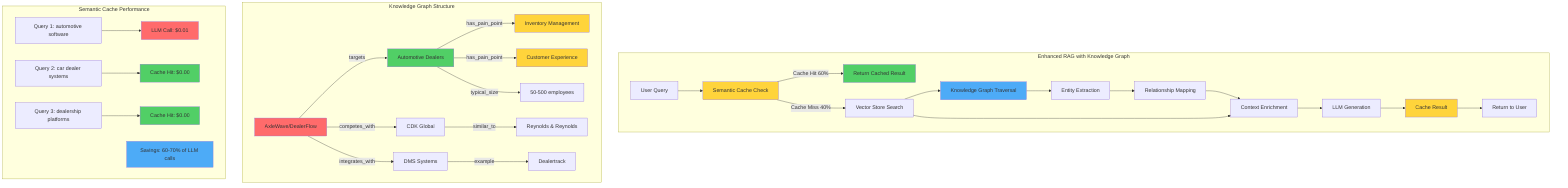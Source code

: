 graph TB
    subgraph "Enhanced RAG with Knowledge Graph"
        A[User Query] --> B[Semantic Cache Check]
        
        B -->|Cache Hit 60%| C[Return Cached Result]
        B -->|Cache Miss 40%| D[Vector Store Search]
        
        D --> E[Knowledge Graph Traversal]
        E --> F[Entity Extraction]
        F --> G[Relationship Mapping]
        
        G --> H[Context Enrichment]
        D --> H
        
        H --> I[LLM Generation]
        I --> J[Cache Result]
        J --> K[Return to User]
        
        style B fill:#ffd43b
        style C fill:#51cf66
        style E fill:#4dabf7
        style J fill:#ffd43b
    end
    
    subgraph "Knowledge Graph Structure"
        KG1[AxleWave/DealerFlow]
        KG1 -->|targets| KG2[Automotive Dealers]
        KG1 -->|competes_with| KG3[CDK Global]
        KG1 -->|integrates_with| KG4[DMS Systems]
        
        KG2 -->|has_pain_point| KG5[Inventory Management]
        KG2 -->|has_pain_point| KG6[Customer Experience]
        KG2 -->|typical_size| KG7[50-500 employees]
        
        KG3 -->|similar_to| KG8[Reynolds & Reynolds]
        KG4 -->|example| KG9[Dealertrack]
        
        style KG1 fill:#ff6b6b
        style KG2 fill:#51cf66
        style KG5 fill:#ffd43b
        style KG6 fill:#ffd43b
    end
    
    subgraph "Semantic Cache Performance"
        SC1[Query 1: automotive software] --> SC2[LLM Call: $0.01]
        SC3[Query 2: car dealer systems] --> SC4[Cache Hit: $0.00]
        SC5[Query 3: dealership platforms] --> SC6[Cache Hit: $0.00]
        
        SC7[Savings: 60-70% of LLM calls]
        
        style SC2 fill:#ff6b6b
        style SC4 fill:#51cf66
        style SC6 fill:#51cf66
        style SC7 fill:#4dabf7
    end